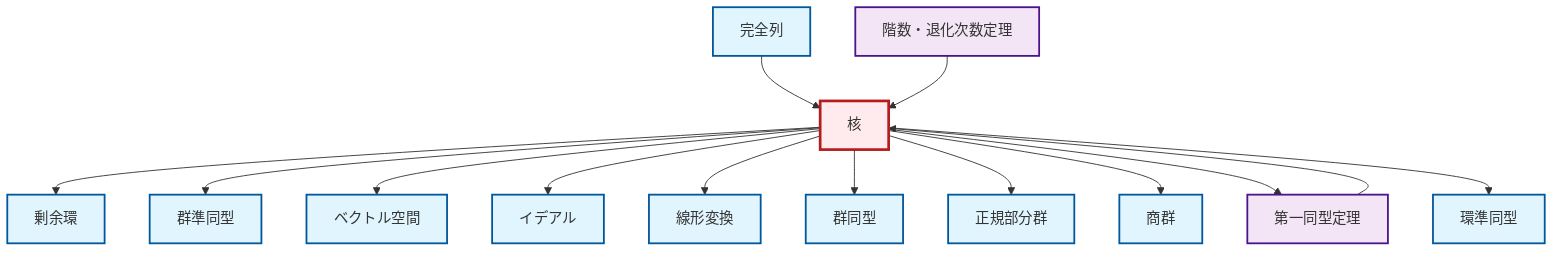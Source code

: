 graph TD
    classDef definition fill:#e1f5fe,stroke:#01579b,stroke-width:2px
    classDef theorem fill:#f3e5f5,stroke:#4a148c,stroke-width:2px
    classDef axiom fill:#fff3e0,stroke:#e65100,stroke-width:2px
    classDef example fill:#e8f5e9,stroke:#1b5e20,stroke-width:2px
    classDef current fill:#ffebee,stroke:#b71c1c,stroke-width:3px
    def-ideal["イデアル"]:::definition
    def-kernel["核"]:::definition
    def-homomorphism["群準同型"]:::definition
    def-isomorphism["群同型"]:::definition
    def-vector-space["ベクトル空間"]:::definition
    def-quotient-group["商群"]:::definition
    thm-first-isomorphism["第一同型定理"]:::theorem
    thm-rank-nullity["階数・退化次数定理"]:::theorem
    def-exact-sequence["完全列"]:::definition
    def-linear-transformation["線形変換"]:::definition
    def-normal-subgroup["正規部分群"]:::definition
    def-quotient-ring["剰余環"]:::definition
    def-ring-homomorphism["環準同型"]:::definition
    thm-first-isomorphism --> def-kernel
    def-kernel --> def-quotient-ring
    def-kernel --> def-homomorphism
    def-kernel --> def-vector-space
    def-exact-sequence --> def-kernel
    def-kernel --> def-ideal
    def-kernel --> def-linear-transformation
    def-kernel --> def-isomorphism
    thm-rank-nullity --> def-kernel
    def-kernel --> def-normal-subgroup
    def-kernel --> def-quotient-group
    def-kernel --> thm-first-isomorphism
    def-kernel --> def-ring-homomorphism
    class def-kernel current